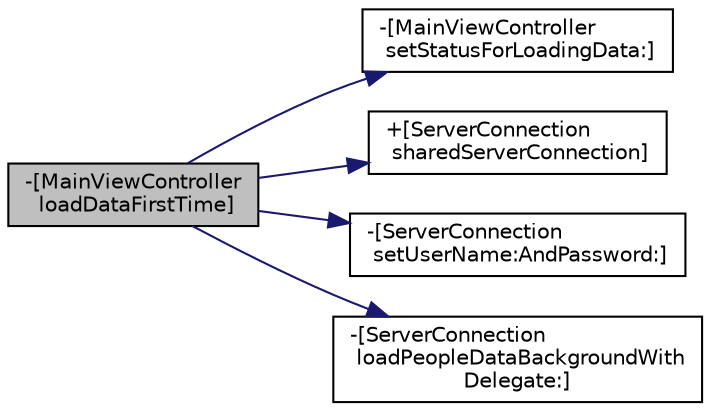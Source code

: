 digraph "-[MainViewController loadDataFirstTime]"
{
  edge [fontname="Helvetica",fontsize="10",labelfontname="Helvetica",labelfontsize="10"];
  node [fontname="Helvetica",fontsize="10",shape=record];
  rankdir="LR";
  Node1 [label="-[MainViewController\l loadDataFirstTime]",height=0.2,width=0.4,color="black", fillcolor="grey75", style="filled" fontcolor="black"];
  Node1 -> Node2 [color="midnightblue",fontsize="10",style="solid",fontname="Helvetica"];
  Node2 [label="-[MainViewController\l setStatusForLoadingData:]",height=0.2,width=0.4,color="black", fillcolor="white", style="filled",URL="$interface_main_view_controller.html#a72e2b37bdfc5583af5148299ea868c57"];
  Node1 -> Node3 [color="midnightblue",fontsize="10",style="solid",fontname="Helvetica"];
  Node3 [label="+[ServerConnection\l sharedServerConnection]",height=0.2,width=0.4,color="black", fillcolor="white", style="filled",URL="$interface_server_connection.html#ad3767ac46a935b59f0e90c41d2f1564f"];
  Node1 -> Node4 [color="midnightblue",fontsize="10",style="solid",fontname="Helvetica"];
  Node4 [label="-[ServerConnection\l setUserName:AndPassword:]",height=0.2,width=0.4,color="black", fillcolor="white", style="filled",URL="$interface_server_connection.html#a8ce0e80d9ff6533435bb2e3fb092e434"];
  Node1 -> Node5 [color="midnightblue",fontsize="10",style="solid",fontname="Helvetica"];
  Node5 [label="-[ServerConnection\l loadPeopleDataBackgroundWith\lDelegate:]",height=0.2,width=0.4,color="black", fillcolor="white", style="filled",URL="$interface_server_connection.html#a34d65ddcd3ec2c9875a376d824793ba3"];
}
